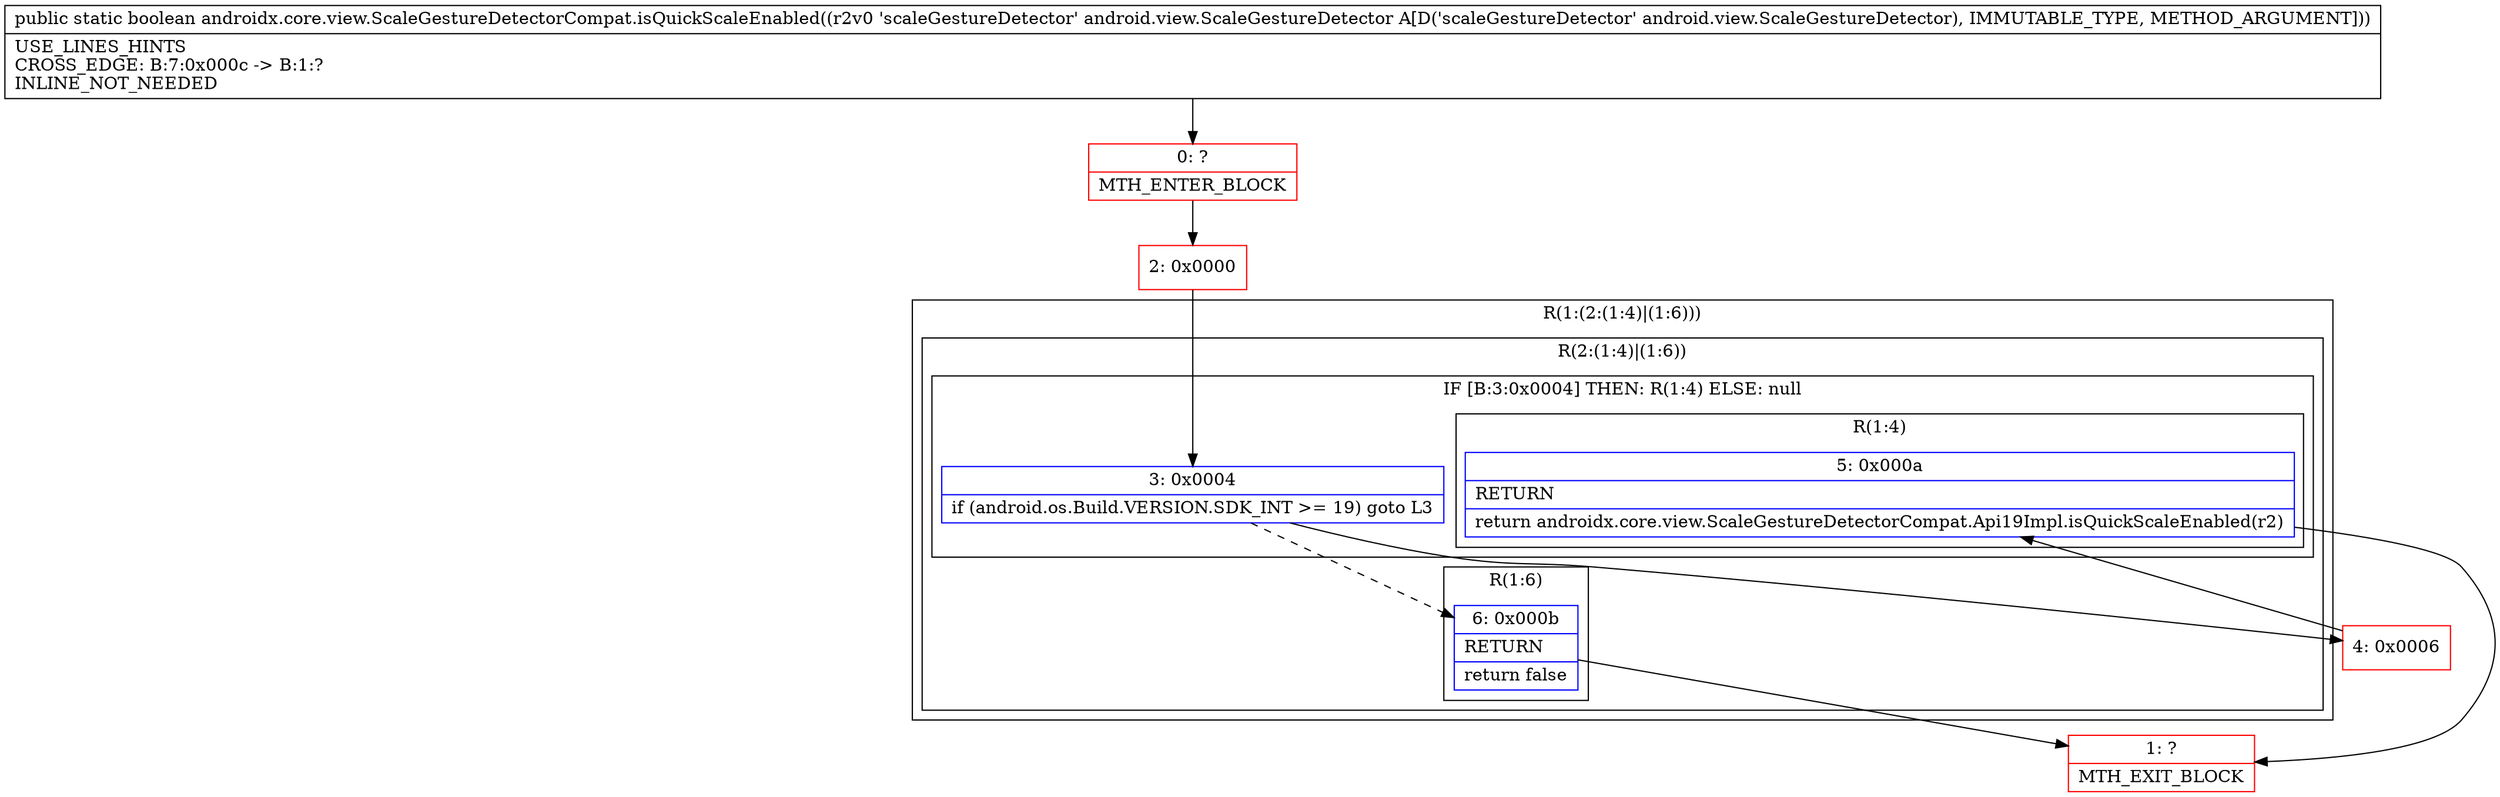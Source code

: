 digraph "CFG forandroidx.core.view.ScaleGestureDetectorCompat.isQuickScaleEnabled(Landroid\/view\/ScaleGestureDetector;)Z" {
subgraph cluster_Region_1932195908 {
label = "R(1:(2:(1:4)|(1:6)))";
node [shape=record,color=blue];
subgraph cluster_Region_929101914 {
label = "R(2:(1:4)|(1:6))";
node [shape=record,color=blue];
subgraph cluster_IfRegion_2055436600 {
label = "IF [B:3:0x0004] THEN: R(1:4) ELSE: null";
node [shape=record,color=blue];
Node_3 [shape=record,label="{3\:\ 0x0004|if (android.os.Build.VERSION.SDK_INT \>= 19) goto L3\l}"];
subgraph cluster_Region_767101232 {
label = "R(1:4)";
node [shape=record,color=blue];
Node_5 [shape=record,label="{5\:\ 0x000a|RETURN\l|return androidx.core.view.ScaleGestureDetectorCompat.Api19Impl.isQuickScaleEnabled(r2)\l}"];
}
}
subgraph cluster_Region_158678043 {
label = "R(1:6)";
node [shape=record,color=blue];
Node_6 [shape=record,label="{6\:\ 0x000b|RETURN\l|return false\l}"];
}
}
}
Node_0 [shape=record,color=red,label="{0\:\ ?|MTH_ENTER_BLOCK\l}"];
Node_2 [shape=record,color=red,label="{2\:\ 0x0000}"];
Node_4 [shape=record,color=red,label="{4\:\ 0x0006}"];
Node_1 [shape=record,color=red,label="{1\:\ ?|MTH_EXIT_BLOCK\l}"];
MethodNode[shape=record,label="{public static boolean androidx.core.view.ScaleGestureDetectorCompat.isQuickScaleEnabled((r2v0 'scaleGestureDetector' android.view.ScaleGestureDetector A[D('scaleGestureDetector' android.view.ScaleGestureDetector), IMMUTABLE_TYPE, METHOD_ARGUMENT]))  | USE_LINES_HINTS\lCROSS_EDGE: B:7:0x000c \-\> B:1:?\lINLINE_NOT_NEEDED\l}"];
MethodNode -> Node_0;Node_3 -> Node_4;
Node_3 -> Node_6[style=dashed];
Node_5 -> Node_1;
Node_6 -> Node_1;
Node_0 -> Node_2;
Node_2 -> Node_3;
Node_4 -> Node_5;
}

